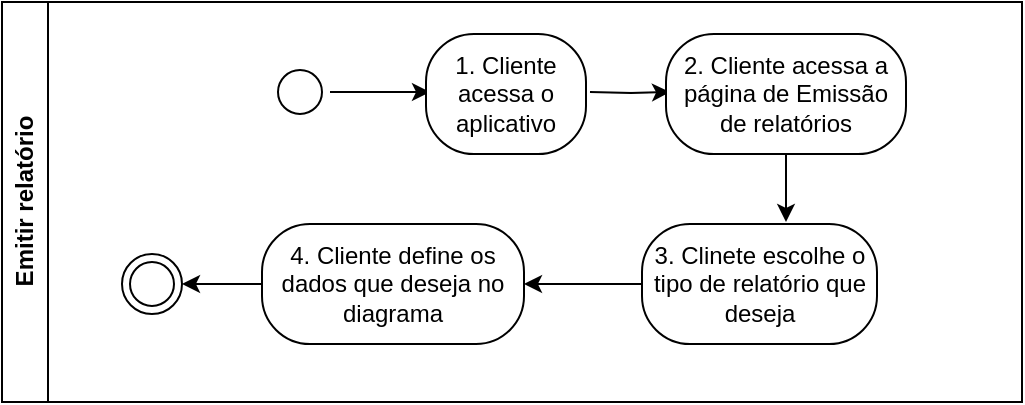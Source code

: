 <mxfile version="28.1.2">
  <diagram name="Página-1" id="N5ZzlNQaYvJ7Q6i7x8UI">
    <mxGraphModel dx="786" dy="524" grid="1" gridSize="10" guides="1" tooltips="1" connect="1" arrows="1" fold="1" page="1" pageScale="1" pageWidth="827" pageHeight="1169" math="0" shadow="0">
      <root>
        <mxCell id="0" />
        <mxCell id="1" parent="0" />
        <mxCell id="goGwYkvK7lgWJZTuuvlo-1" value="Emitir relatório" style="swimlane;horizontal=0;whiteSpace=wrap;html=1;startSize=23;" vertex="1" parent="1">
          <mxGeometry x="130" y="290" width="510" height="200" as="geometry" />
        </mxCell>
        <mxCell id="goGwYkvK7lgWJZTuuvlo-2" style="edgeStyle=orthogonalEdgeStyle;rounded=0;orthogonalLoop=1;jettySize=auto;html=1;entryX=0;entryY=0.5;entryDx=0;entryDy=0;" edge="1" parent="goGwYkvK7lgWJZTuuvlo-1" source="goGwYkvK7lgWJZTuuvlo-3">
          <mxGeometry relative="1" as="geometry">
            <mxPoint x="214.0" y="45" as="targetPoint" />
          </mxGeometry>
        </mxCell>
        <mxCell id="goGwYkvK7lgWJZTuuvlo-3" value="" style="ellipse;html=1;shape=startState;" vertex="1" parent="goGwYkvK7lgWJZTuuvlo-1">
          <mxGeometry x="134" y="30" width="30" height="30" as="geometry" />
        </mxCell>
        <mxCell id="goGwYkvK7lgWJZTuuvlo-4" value="" style="edgeStyle=orthogonalEdgeStyle;rounded=0;orthogonalLoop=1;jettySize=auto;html=1;" edge="1" parent="goGwYkvK7lgWJZTuuvlo-1">
          <mxGeometry relative="1" as="geometry">
            <mxPoint x="294.0" y="45" as="sourcePoint" />
            <mxPoint x="334.0" y="45" as="targetPoint" />
          </mxGeometry>
        </mxCell>
        <mxCell id="goGwYkvK7lgWJZTuuvlo-5" value="1. Cliente acessa o aplicativo" style="rounded=1;whiteSpace=wrap;html=1;arcSize=40;" vertex="1" parent="goGwYkvK7lgWJZTuuvlo-1">
          <mxGeometry x="212" y="16" width="80" height="60" as="geometry" />
        </mxCell>
        <mxCell id="goGwYkvK7lgWJZTuuvlo-18" style="edgeStyle=orthogonalEdgeStyle;rounded=0;orthogonalLoop=1;jettySize=auto;html=1;" edge="1" parent="goGwYkvK7lgWJZTuuvlo-1" source="goGwYkvK7lgWJZTuuvlo-7">
          <mxGeometry relative="1" as="geometry">
            <mxPoint x="392" y="110" as="targetPoint" />
          </mxGeometry>
        </mxCell>
        <mxCell id="goGwYkvK7lgWJZTuuvlo-7" value="2. Cliente acessa a página de Emissão de relatórios" style="whiteSpace=wrap;html=1;rounded=1;arcSize=40;" vertex="1" parent="goGwYkvK7lgWJZTuuvlo-1">
          <mxGeometry x="332" y="16" width="120" height="60" as="geometry" />
        </mxCell>
        <mxCell id="goGwYkvK7lgWJZTuuvlo-8" style="edgeStyle=orthogonalEdgeStyle;rounded=0;orthogonalLoop=1;jettySize=auto;html=1;entryX=1;entryY=0.5;entryDx=0;entryDy=0;" edge="1" parent="goGwYkvK7lgWJZTuuvlo-1" source="goGwYkvK7lgWJZTuuvlo-9" target="goGwYkvK7lgWJZTuuvlo-10">
          <mxGeometry relative="1" as="geometry" />
        </mxCell>
        <mxCell id="goGwYkvK7lgWJZTuuvlo-9" value="3. Clinete escolhe o tipo de relatório que deseja" style="whiteSpace=wrap;html=1;rounded=1;arcSize=40;" vertex="1" parent="goGwYkvK7lgWJZTuuvlo-1">
          <mxGeometry x="320" y="111" width="117.5" height="60" as="geometry" />
        </mxCell>
        <mxCell id="goGwYkvK7lgWJZTuuvlo-19" style="edgeStyle=orthogonalEdgeStyle;rounded=0;orthogonalLoop=1;jettySize=auto;html=1;entryX=1;entryY=0.5;entryDx=0;entryDy=0;" edge="1" parent="goGwYkvK7lgWJZTuuvlo-1" source="goGwYkvK7lgWJZTuuvlo-10" target="goGwYkvK7lgWJZTuuvlo-16">
          <mxGeometry relative="1" as="geometry" />
        </mxCell>
        <mxCell id="goGwYkvK7lgWJZTuuvlo-10" value="4. Cliente define os dados que deseja no diagrama" style="whiteSpace=wrap;html=1;rounded=1;arcSize=40;" vertex="1" parent="goGwYkvK7lgWJZTuuvlo-1">
          <mxGeometry x="130" y="111" width="131" height="60" as="geometry" />
        </mxCell>
        <mxCell id="goGwYkvK7lgWJZTuuvlo-16" value="" style="ellipse;html=1;shape=endState;" vertex="1" parent="goGwYkvK7lgWJZTuuvlo-1">
          <mxGeometry x="60" y="126" width="30" height="30" as="geometry" />
        </mxCell>
      </root>
    </mxGraphModel>
  </diagram>
</mxfile>
